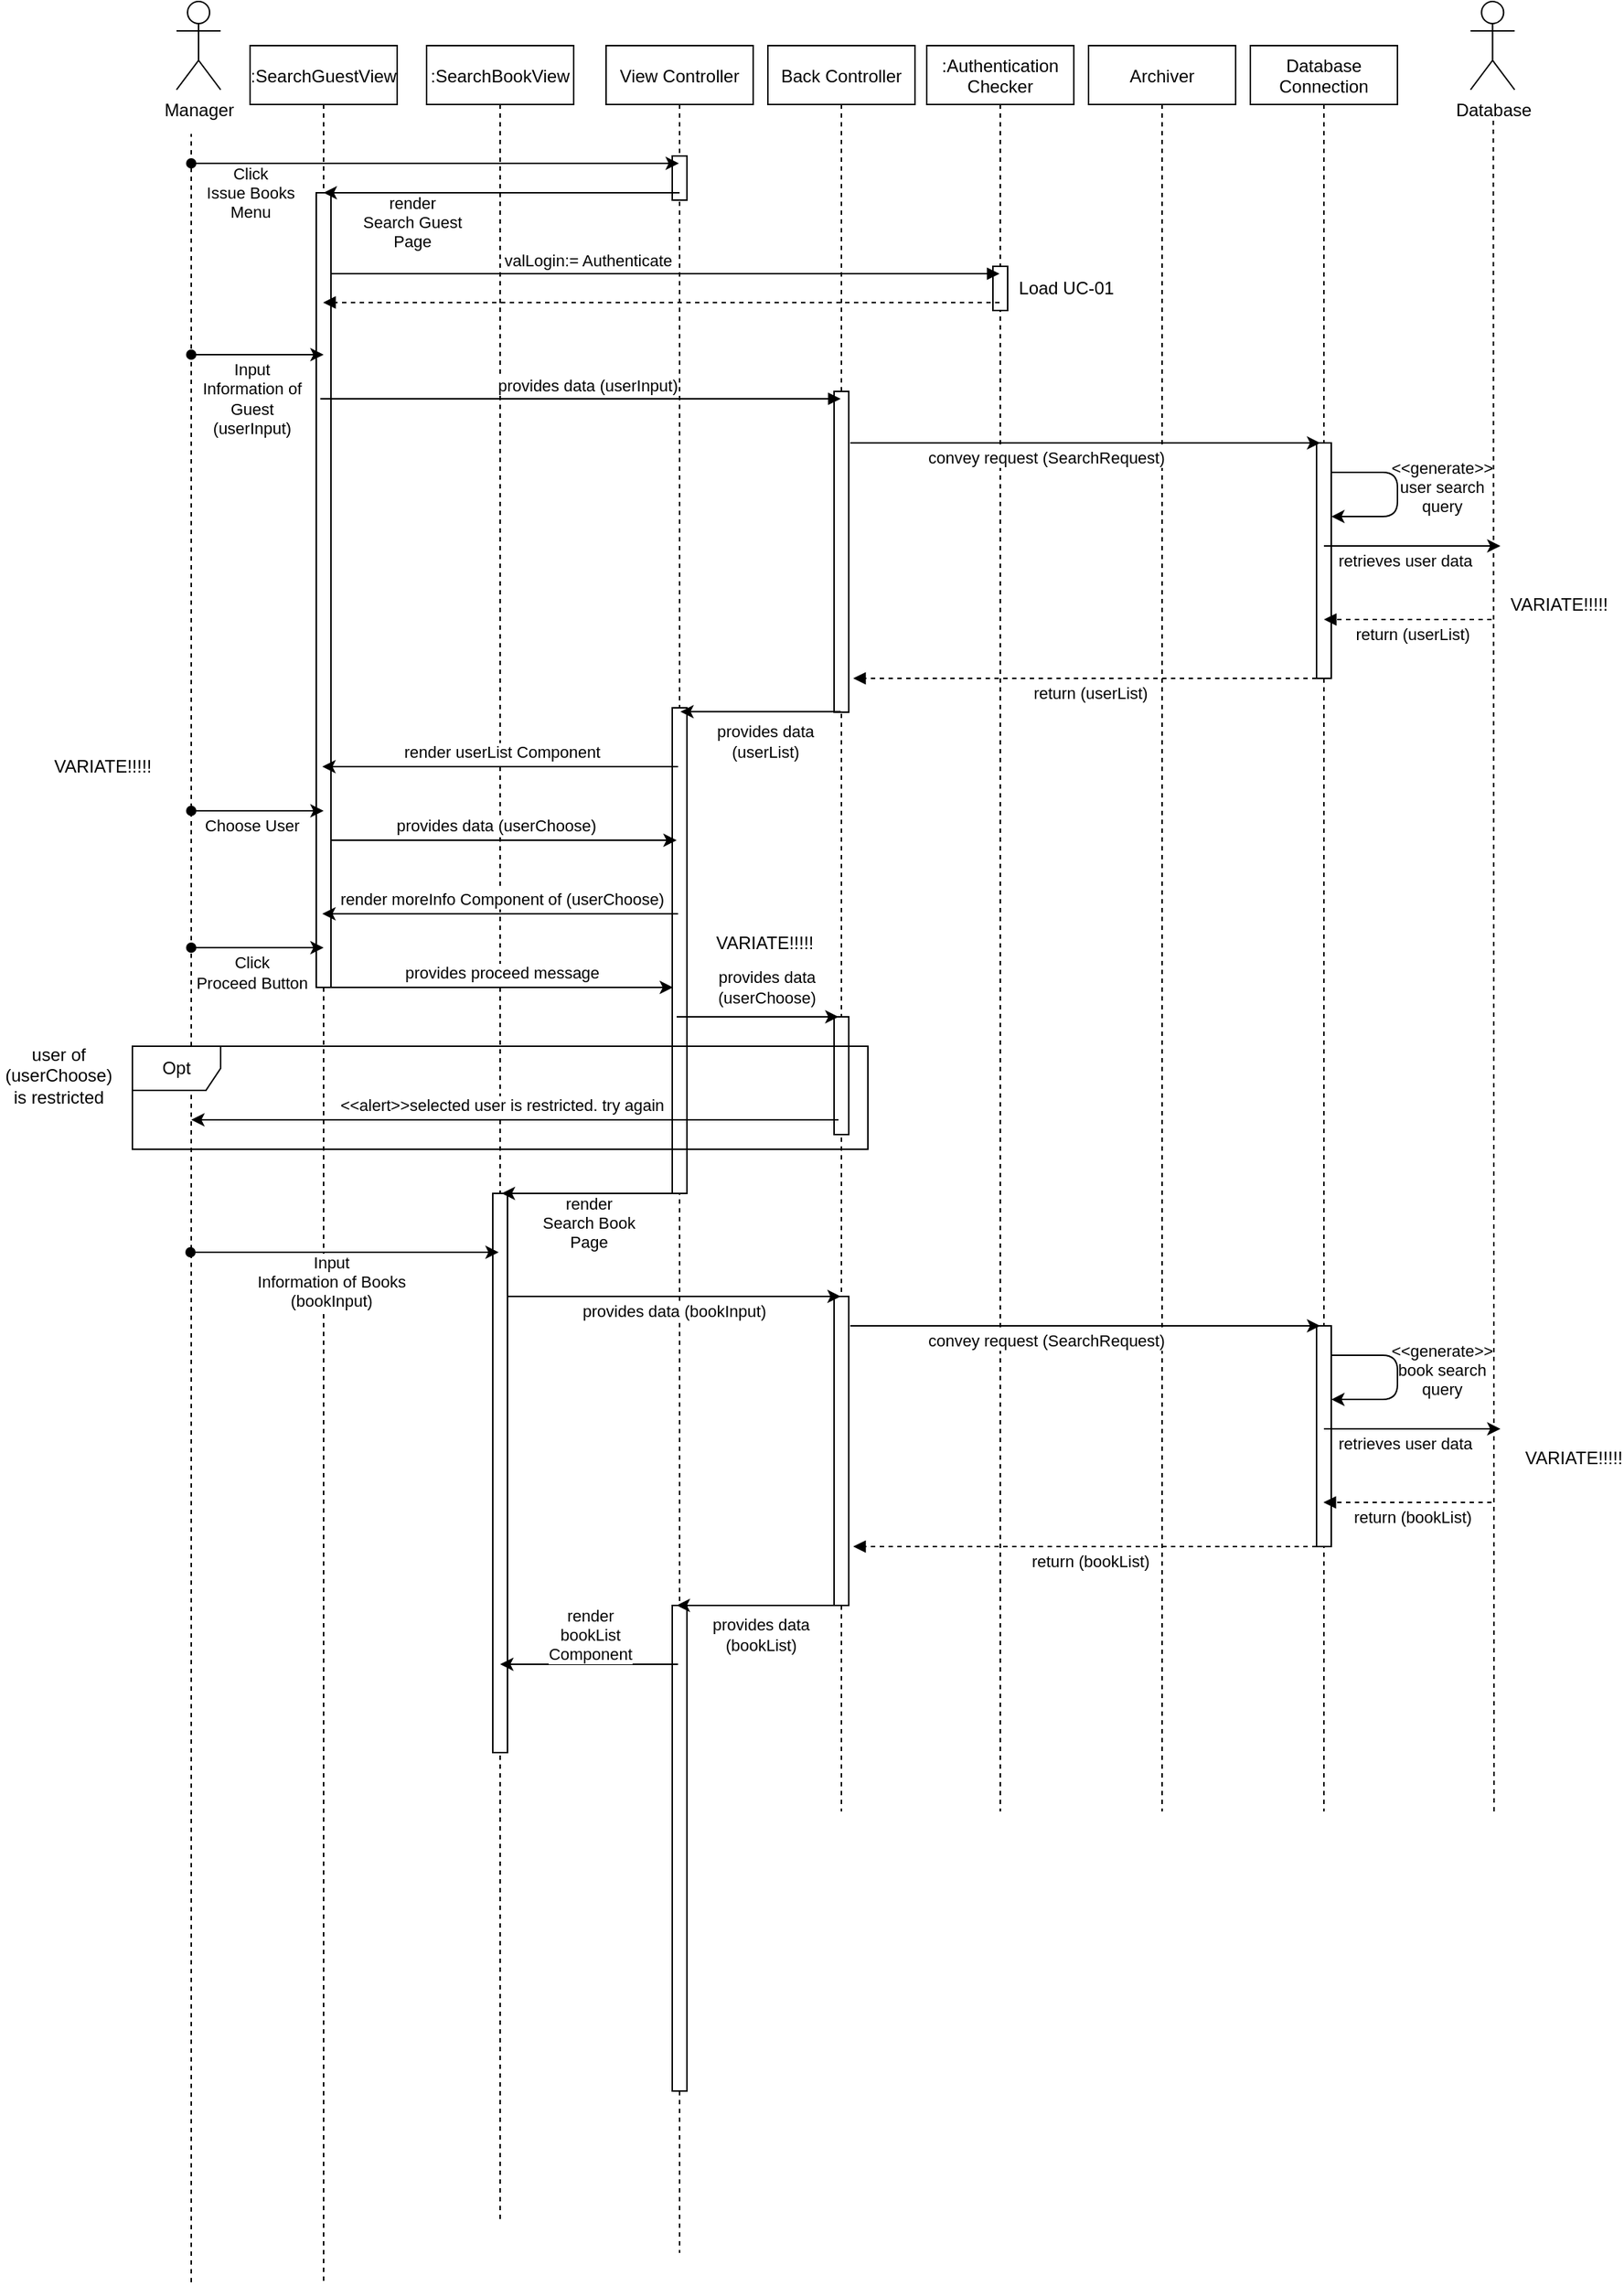 <mxfile version="14.6.11" type="github">
  <diagram id="kgpKYQtTHZ0yAKxKKP6v" name="Page-1">
    <mxGraphModel dx="1185" dy="588" grid="1" gridSize="10" guides="1" tooltips="1" connect="1" arrows="1" fold="1" page="1" pageScale="1" pageWidth="1400" pageHeight="2000" math="0" shadow="0">
      <root>
        <mxCell id="0" />
        <mxCell id="1" parent="0" />
        <mxCell id="IShbP4hHe31vie19D_xC-3" value=":Authentication&#xa;Checker" style="shape=umlLifeline;perimeter=lifelinePerimeter;container=1;collapsible=0;recursiveResize=0;rounded=0;shadow=0;strokeWidth=1;" vertex="1" parent="1">
          <mxGeometry x="750" y="160" width="100" height="1200" as="geometry" />
        </mxCell>
        <mxCell id="IShbP4hHe31vie19D_xC-4" value="" style="points=[];perimeter=orthogonalPerimeter;rounded=0;shadow=0;strokeWidth=1;" vertex="1" parent="IShbP4hHe31vie19D_xC-3">
          <mxGeometry x="45" y="150" width="10" height="30" as="geometry" />
        </mxCell>
        <mxCell id="IShbP4hHe31vie19D_xC-5" value=":SearchGuestView" style="shape=umlLifeline;perimeter=lifelinePerimeter;container=1;collapsible=0;recursiveResize=0;rounded=0;shadow=0;strokeWidth=1;" vertex="1" parent="1">
          <mxGeometry x="290" y="160" width="100" height="1520" as="geometry" />
        </mxCell>
        <mxCell id="IShbP4hHe31vie19D_xC-6" value="" style="points=[];perimeter=orthogonalPerimeter;rounded=0;shadow=0;strokeWidth=1;" vertex="1" parent="IShbP4hHe31vie19D_xC-5">
          <mxGeometry x="45" y="100" width="10" height="540" as="geometry" />
        </mxCell>
        <mxCell id="IShbP4hHe31vie19D_xC-7" value="View Controller" style="shape=umlLifeline;perimeter=lifelinePerimeter;container=1;collapsible=0;recursiveResize=0;rounded=0;shadow=0;strokeWidth=1;" vertex="1" parent="1">
          <mxGeometry x="532" y="160" width="100" height="1500" as="geometry" />
        </mxCell>
        <mxCell id="IShbP4hHe31vie19D_xC-8" value="" style="points=[];perimeter=orthogonalPerimeter;rounded=0;shadow=0;strokeWidth=1;" vertex="1" parent="IShbP4hHe31vie19D_xC-7">
          <mxGeometry x="45" y="75" width="10" height="30" as="geometry" />
        </mxCell>
        <mxCell id="IShbP4hHe31vie19D_xC-98" value="" style="points=[];perimeter=orthogonalPerimeter;rounded=0;shadow=0;strokeWidth=1;" vertex="1" parent="IShbP4hHe31vie19D_xC-7">
          <mxGeometry x="45" y="450" width="10" height="330" as="geometry" />
        </mxCell>
        <mxCell id="IShbP4hHe31vie19D_xC-158" value="" style="points=[];perimeter=orthogonalPerimeter;rounded=0;shadow=0;strokeWidth=1;" vertex="1" parent="IShbP4hHe31vie19D_xC-7">
          <mxGeometry x="45" y="1060" width="10" height="330" as="geometry" />
        </mxCell>
        <mxCell id="IShbP4hHe31vie19D_xC-9" value="valLogin:= Authenticate" style="verticalAlign=bottom;endArrow=block;shadow=0;strokeWidth=1;" edge="1" parent="1">
          <mxGeometry x="-0.23" relative="1" as="geometry">
            <mxPoint x="345" y="315" as="sourcePoint" />
            <mxPoint x="799.5" y="315" as="targetPoint" />
            <Array as="points">
              <mxPoint x="430" y="315" />
              <mxPoint x="730" y="315" />
            </Array>
            <mxPoint as="offset" />
          </mxGeometry>
        </mxCell>
        <mxCell id="IShbP4hHe31vie19D_xC-10" value="Manager" style="shape=umlActor;verticalLabelPosition=bottom;verticalAlign=top;html=1;outlineConnect=0;" vertex="1" parent="1">
          <mxGeometry x="240" y="130" width="30" height="60" as="geometry" />
        </mxCell>
        <mxCell id="IShbP4hHe31vie19D_xC-11" value="Back Controller" style="shape=umlLifeline;perimeter=lifelinePerimeter;container=1;collapsible=0;recursiveResize=0;rounded=0;shadow=0;strokeWidth=1;" vertex="1" parent="1">
          <mxGeometry x="642" y="160" width="100" height="1200" as="geometry" />
        </mxCell>
        <mxCell id="IShbP4hHe31vie19D_xC-12" value="" style="points=[];perimeter=orthogonalPerimeter;rounded=0;shadow=0;strokeWidth=1;" vertex="1" parent="IShbP4hHe31vie19D_xC-11">
          <mxGeometry x="45" y="235" width="10" height="218" as="geometry" />
        </mxCell>
        <mxCell id="IShbP4hHe31vie19D_xC-124" value="" style="points=[];perimeter=orthogonalPerimeter;rounded=0;shadow=0;strokeWidth=1;" vertex="1" parent="IShbP4hHe31vie19D_xC-11">
          <mxGeometry x="45" y="660" width="10" height="80" as="geometry" />
        </mxCell>
        <mxCell id="IShbP4hHe31vie19D_xC-136" value="" style="points=[];perimeter=orthogonalPerimeter;rounded=0;shadow=0;strokeWidth=1;" vertex="1" parent="IShbP4hHe31vie19D_xC-11">
          <mxGeometry x="45" y="850" width="10" height="210" as="geometry" />
        </mxCell>
        <mxCell id="IShbP4hHe31vie19D_xC-13" value=":SearchBookView" style="shape=umlLifeline;perimeter=lifelinePerimeter;container=1;collapsible=0;recursiveResize=0;rounded=0;shadow=0;strokeWidth=1;" vertex="1" parent="1">
          <mxGeometry x="410" y="160" width="100" height="1480" as="geometry" />
        </mxCell>
        <mxCell id="IShbP4hHe31vie19D_xC-111" value="" style="endArrow=classic;html=1;startArrow=none;startFill=0;" edge="1" parent="IShbP4hHe31vie19D_xC-13">
          <mxGeometry width="50" height="50" relative="1" as="geometry">
            <mxPoint x="-65" y="540" as="sourcePoint" />
            <mxPoint x="170" y="540" as="targetPoint" />
            <Array as="points">
              <mxPoint x="-35" y="540" />
              <mxPoint x="-15" y="540" />
            </Array>
          </mxGeometry>
        </mxCell>
        <mxCell id="IShbP4hHe31vie19D_xC-112" value="provides data (userChoose)" style="edgeLabel;html=1;align=center;verticalAlign=middle;resizable=0;points=[];" vertex="1" connectable="0" parent="IShbP4hHe31vie19D_xC-111">
          <mxGeometry x="-0.167" y="-1" relative="1" as="geometry">
            <mxPoint x="14" y="-11" as="offset" />
          </mxGeometry>
        </mxCell>
        <mxCell id="IShbP4hHe31vie19D_xC-121" value="" style="points=[];perimeter=orthogonalPerimeter;rounded=0;shadow=0;strokeWidth=1;" vertex="1" parent="IShbP4hHe31vie19D_xC-13">
          <mxGeometry x="45" y="780" width="10" height="380" as="geometry" />
        </mxCell>
        <mxCell id="IShbP4hHe31vie19D_xC-15" value="Archiver" style="shape=umlLifeline;perimeter=lifelinePerimeter;container=1;collapsible=0;recursiveResize=0;rounded=0;shadow=0;strokeWidth=1;" vertex="1" parent="1">
          <mxGeometry x="860" y="160" width="100" height="1200" as="geometry" />
        </mxCell>
        <mxCell id="IShbP4hHe31vie19D_xC-17" value="Database&#xa;Connection" style="shape=umlLifeline;perimeter=lifelinePerimeter;container=1;collapsible=0;recursiveResize=0;rounded=0;shadow=0;strokeWidth=1;" vertex="1" parent="1">
          <mxGeometry x="970.0" y="160" width="100" height="1200" as="geometry" />
        </mxCell>
        <mxCell id="IShbP4hHe31vie19D_xC-75" value="" style="points=[];perimeter=orthogonalPerimeter;rounded=0;shadow=0;strokeWidth=1;" vertex="1" parent="IShbP4hHe31vie19D_xC-17">
          <mxGeometry x="45" y="270" width="10" height="160" as="geometry" />
        </mxCell>
        <mxCell id="IShbP4hHe31vie19D_xC-19" value="Load UC-01" style="text;html=1;strokeColor=none;fillColor=none;align=center;verticalAlign=middle;whiteSpace=wrap;rounded=0;" vertex="1" parent="1">
          <mxGeometry x="810" y="315" width="70.33" height="20" as="geometry" />
        </mxCell>
        <mxCell id="IShbP4hHe31vie19D_xC-20" value="" style="endArrow=classic;html=1;startArrow=oval;startFill=1;" edge="1" parent="1" target="IShbP4hHe31vie19D_xC-7">
          <mxGeometry width="50" height="50" relative="1" as="geometry">
            <mxPoint x="250" y="240" as="sourcePoint" />
            <mxPoint x="339.5" y="240" as="targetPoint" />
            <Array as="points">
              <mxPoint x="300" y="240" />
              <mxPoint x="320" y="240" />
            </Array>
          </mxGeometry>
        </mxCell>
        <mxCell id="IShbP4hHe31vie19D_xC-21" value="Click&lt;br&gt;Issue Books&lt;br&gt;Menu" style="edgeLabel;html=1;align=center;verticalAlign=middle;resizable=0;points=[];" vertex="1" connectable="0" parent="IShbP4hHe31vie19D_xC-20">
          <mxGeometry x="-0.167" y="-1" relative="1" as="geometry">
            <mxPoint x="-98" y="19" as="offset" />
          </mxGeometry>
        </mxCell>
        <mxCell id="IShbP4hHe31vie19D_xC-22" value="" style="endArrow=classic;html=1;startArrow=oval;startFill=1;" edge="1" parent="1">
          <mxGeometry width="50" height="50" relative="1" as="geometry">
            <mxPoint x="250" y="370" as="sourcePoint" />
            <mxPoint x="340" y="370" as="targetPoint" />
            <Array as="points">
              <mxPoint x="280" y="370" />
              <mxPoint x="300" y="370" />
            </Array>
          </mxGeometry>
        </mxCell>
        <mxCell id="IShbP4hHe31vie19D_xC-23" value="Input&lt;br&gt;Information of&lt;br&gt;Guest&lt;br&gt;(userInput)" style="edgeLabel;html=1;align=center;verticalAlign=middle;resizable=0;points=[];" vertex="1" connectable="0" parent="IShbP4hHe31vie19D_xC-22">
          <mxGeometry x="-0.167" y="-1" relative="1" as="geometry">
            <mxPoint x="3" y="29" as="offset" />
          </mxGeometry>
        </mxCell>
        <mxCell id="IShbP4hHe31vie19D_xC-24" value="" style="endArrow=none;dashed=1;html=1;" edge="1" parent="1">
          <mxGeometry width="50" height="50" relative="1" as="geometry">
            <mxPoint x="250" y="1680" as="sourcePoint" />
            <mxPoint x="250" y="220" as="targetPoint" />
          </mxGeometry>
        </mxCell>
        <mxCell id="IShbP4hHe31vie19D_xC-31" value="Database" style="shape=umlActor;verticalLabelPosition=bottom;verticalAlign=top;html=1;outlineConnect=0;" vertex="1" parent="1">
          <mxGeometry x="1119.67" y="130" width="30" height="60" as="geometry" />
        </mxCell>
        <mxCell id="IShbP4hHe31vie19D_xC-34" value="" style="endArrow=none;dashed=1;html=1;" edge="1" parent="1">
          <mxGeometry width="50" height="50" relative="1" as="geometry">
            <mxPoint x="1135.67" y="1360" as="sourcePoint" />
            <mxPoint x="1135.17" y="210" as="targetPoint" />
          </mxGeometry>
        </mxCell>
        <mxCell id="IShbP4hHe31vie19D_xC-37" value="" style="verticalAlign=bottom;endArrow=block;shadow=0;strokeWidth=1;dashed=1;" edge="1" parent="1" target="IShbP4hHe31vie19D_xC-17">
          <mxGeometry x="0.266" relative="1" as="geometry">
            <mxPoint x="1134" y="550" as="sourcePoint" />
            <mxPoint x="1023.667" y="550" as="targetPoint" />
            <Array as="points">
              <mxPoint x="1084" y="550" />
            </Array>
            <mxPoint as="offset" />
          </mxGeometry>
        </mxCell>
        <mxCell id="IShbP4hHe31vie19D_xC-85" value="return (userList)" style="edgeLabel;html=1;align=center;verticalAlign=middle;resizable=0;points=[];" vertex="1" connectable="0" parent="IShbP4hHe31vie19D_xC-37">
          <mxGeometry x="0.207" y="4" relative="1" as="geometry">
            <mxPoint x="15" y="6" as="offset" />
          </mxGeometry>
        </mxCell>
        <mxCell id="IShbP4hHe31vie19D_xC-38" value="" style="verticalAlign=bottom;endArrow=block;shadow=0;strokeWidth=1;dashed=1;" edge="1" parent="1">
          <mxGeometry x="0.266" relative="1" as="geometry">
            <mxPoint x="799.5" y="334.57" as="sourcePoint" />
            <mxPoint x="339.667" y="334.57" as="targetPoint" />
            <Array as="points">
              <mxPoint x="741.02" y="334.57" />
              <mxPoint x="621.02" y="334.57" />
            </Array>
            <mxPoint as="offset" />
          </mxGeometry>
        </mxCell>
        <mxCell id="IShbP4hHe31vie19D_xC-67" value="" style="endArrow=classic;html=1;strokeWidth=1;" edge="1" parent="1" target="IShbP4hHe31vie19D_xC-5">
          <mxGeometry width="50" height="50" relative="1" as="geometry">
            <mxPoint x="582" y="260" as="sourcePoint" />
            <mxPoint x="632" y="210" as="targetPoint" />
          </mxGeometry>
        </mxCell>
        <mxCell id="IShbP4hHe31vie19D_xC-68" value="render&lt;br&gt;Search Guest&lt;br&gt;Page" style="edgeLabel;html=1;align=center;verticalAlign=middle;resizable=0;points=[];" vertex="1" connectable="0" parent="IShbP4hHe31vie19D_xC-67">
          <mxGeometry x="-0.324" y="-3" relative="1" as="geometry">
            <mxPoint x="-100" y="23" as="offset" />
          </mxGeometry>
        </mxCell>
        <mxCell id="IShbP4hHe31vie19D_xC-72" value="provides data (userInput)" style="verticalAlign=bottom;endArrow=block;shadow=0;strokeWidth=1;" edge="1" parent="1" target="IShbP4hHe31vie19D_xC-11">
          <mxGeometry x="0.03" relative="1" as="geometry">
            <mxPoint x="337.75" y="400" as="sourcePoint" />
            <mxPoint x="760" y="400" as="targetPoint" />
            <Array as="points">
              <mxPoint x="422.75" y="400" />
              <mxPoint x="640" y="400" />
            </Array>
            <mxPoint as="offset" />
          </mxGeometry>
        </mxCell>
        <mxCell id="IShbP4hHe31vie19D_xC-73" value="" style="endArrow=classic;html=1;" edge="1" parent="1">
          <mxGeometry width="50" height="50" relative="1" as="geometry">
            <mxPoint x="698" y="430" as="sourcePoint" />
            <mxPoint x="1017.5" y="430" as="targetPoint" />
          </mxGeometry>
        </mxCell>
        <mxCell id="IShbP4hHe31vie19D_xC-74" value="convey request (SearchRequest)" style="edgeLabel;html=1;align=center;verticalAlign=middle;resizable=0;points=[];" vertex="1" connectable="0" parent="IShbP4hHe31vie19D_xC-73">
          <mxGeometry x="0.082" y="1" relative="1" as="geometry">
            <mxPoint x="-40" y="11" as="offset" />
          </mxGeometry>
        </mxCell>
        <mxCell id="IShbP4hHe31vie19D_xC-76" value="" style="endArrow=classic;html=1;" edge="1" parent="1">
          <mxGeometry width="50" height="50" relative="1" as="geometry">
            <mxPoint x="1020" y="500" as="sourcePoint" />
            <mxPoint x="1140" y="500" as="targetPoint" />
          </mxGeometry>
        </mxCell>
        <mxCell id="IShbP4hHe31vie19D_xC-81" value="retrieves user data" style="edgeLabel;html=1;align=center;verticalAlign=middle;resizable=0;points=[];" vertex="1" connectable="0" parent="IShbP4hHe31vie19D_xC-76">
          <mxGeometry x="-0.458" y="-2" relative="1" as="geometry">
            <mxPoint x="22" y="8" as="offset" />
          </mxGeometry>
        </mxCell>
        <mxCell id="IShbP4hHe31vie19D_xC-78" value="" style="endArrow=classic;html=1;edgeStyle=orthogonalEdgeStyle;" edge="1" parent="1">
          <mxGeometry width="50" height="50" relative="1" as="geometry">
            <mxPoint x="1025.0" y="450" as="sourcePoint" />
            <mxPoint x="1025.0" y="480.029" as="targetPoint" />
            <Array as="points">
              <mxPoint x="1070" y="450" />
              <mxPoint x="1070" y="480" />
            </Array>
          </mxGeometry>
        </mxCell>
        <mxCell id="IShbP4hHe31vie19D_xC-79" value="&amp;lt;&amp;lt;generate&amp;gt;&amp;gt;&lt;br&gt;user search&lt;br&gt;query" style="edgeLabel;html=1;align=center;verticalAlign=middle;resizable=0;points=[];labelBackgroundColor=none;" vertex="1" connectable="0" parent="IShbP4hHe31vie19D_xC-78">
          <mxGeometry x="0.886" y="-1" relative="1" as="geometry">
            <mxPoint x="68" y="-19" as="offset" />
          </mxGeometry>
        </mxCell>
        <mxCell id="IShbP4hHe31vie19D_xC-90" value="" style="verticalAlign=bottom;endArrow=block;shadow=0;strokeWidth=1;dashed=1;" edge="1" parent="1">
          <mxGeometry x="0.266" relative="1" as="geometry">
            <mxPoint x="1015.0" y="590" as="sourcePoint" />
            <mxPoint x="700" y="590" as="targetPoint" />
            <Array as="points">
              <mxPoint x="956.52" y="590" />
              <mxPoint x="865.17" y="590" />
              <mxPoint x="836.52" y="590" />
            </Array>
            <mxPoint as="offset" />
          </mxGeometry>
        </mxCell>
        <mxCell id="IShbP4hHe31vie19D_xC-91" value="return (userList)" style="edgeLabel;html=1;align=center;verticalAlign=middle;resizable=0;points=[];" vertex="1" connectable="0" parent="IShbP4hHe31vie19D_xC-90">
          <mxGeometry x="0.883" y="-1" relative="1" as="geometry">
            <mxPoint x="142" y="11" as="offset" />
          </mxGeometry>
        </mxCell>
        <mxCell id="IShbP4hHe31vie19D_xC-92" value="VARIATE!!!!!" style="text;html=1;strokeColor=none;fillColor=none;align=center;verticalAlign=middle;whiteSpace=wrap;rounded=0;" vertex="1" parent="1">
          <mxGeometry x="1160" y="530" width="40" height="20" as="geometry" />
        </mxCell>
        <mxCell id="IShbP4hHe31vie19D_xC-101" value="" style="endArrow=classic;html=1;entryX=0.55;entryY=0.008;entryDx=0;entryDy=0;entryPerimeter=0;" edge="1" parent="1" source="IShbP4hHe31vie19D_xC-11" target="IShbP4hHe31vie19D_xC-98">
          <mxGeometry width="50" height="50" relative="1" as="geometry">
            <mxPoint x="686.83" y="610" as="sourcePoint" />
            <mxPoint x="590" y="610" as="targetPoint" />
            <Array as="points" />
          </mxGeometry>
        </mxCell>
        <mxCell id="IShbP4hHe31vie19D_xC-102" value="provides data&lt;br&gt;(userList)" style="edgeLabel;html=1;align=center;verticalAlign=middle;resizable=0;points=[];" vertex="1" connectable="0" parent="IShbP4hHe31vie19D_xC-101">
          <mxGeometry x="-0.153" y="2" relative="1" as="geometry">
            <mxPoint x="-6" y="18" as="offset" />
          </mxGeometry>
        </mxCell>
        <mxCell id="IShbP4hHe31vie19D_xC-103" value="" style="endArrow=classic;html=1;" edge="1" parent="1">
          <mxGeometry width="50" height="50" relative="1" as="geometry">
            <mxPoint x="580.92" y="650" as="sourcePoint" />
            <mxPoint x="339.087" y="650" as="targetPoint" />
            <Array as="points" />
          </mxGeometry>
        </mxCell>
        <mxCell id="IShbP4hHe31vie19D_xC-104" value="render userList Component" style="edgeLabel;html=1;align=center;verticalAlign=middle;resizable=0;points=[];" vertex="1" connectable="0" parent="IShbP4hHe31vie19D_xC-103">
          <mxGeometry x="-0.153" y="2" relative="1" as="geometry">
            <mxPoint x="-18" y="-12" as="offset" />
          </mxGeometry>
        </mxCell>
        <mxCell id="IShbP4hHe31vie19D_xC-106" value="" style="endArrow=classic;html=1;startArrow=oval;startFill=1;" edge="1" parent="1">
          <mxGeometry width="50" height="50" relative="1" as="geometry">
            <mxPoint x="250" y="680" as="sourcePoint" />
            <mxPoint x="340" y="680" as="targetPoint" />
            <Array as="points">
              <mxPoint x="280" y="680" />
              <mxPoint x="300" y="680" />
            </Array>
          </mxGeometry>
        </mxCell>
        <mxCell id="IShbP4hHe31vie19D_xC-107" value="Choose User" style="edgeLabel;html=1;align=center;verticalAlign=middle;resizable=0;points=[];" vertex="1" connectable="0" parent="IShbP4hHe31vie19D_xC-106">
          <mxGeometry x="-0.167" y="-1" relative="1" as="geometry">
            <mxPoint x="3" y="9" as="offset" />
          </mxGeometry>
        </mxCell>
        <mxCell id="IShbP4hHe31vie19D_xC-110" value="VARIATE!!!!!" style="text;html=1;strokeColor=none;fillColor=none;align=center;verticalAlign=middle;whiteSpace=wrap;rounded=0;" vertex="1" parent="1">
          <mxGeometry x="170" y="640" width="40" height="20" as="geometry" />
        </mxCell>
        <mxCell id="IShbP4hHe31vie19D_xC-113" value="" style="endArrow=classic;html=1;" edge="1" parent="1">
          <mxGeometry width="50" height="50" relative="1" as="geometry">
            <mxPoint x="580.92" y="750" as="sourcePoint" />
            <mxPoint x="339.087" y="750" as="targetPoint" />
            <Array as="points" />
          </mxGeometry>
        </mxCell>
        <mxCell id="IShbP4hHe31vie19D_xC-114" value="render moreInfo Component of (userChoose)" style="edgeLabel;html=1;align=center;verticalAlign=middle;resizable=0;points=[];" vertex="1" connectable="0" parent="IShbP4hHe31vie19D_xC-113">
          <mxGeometry x="-0.153" y="2" relative="1" as="geometry">
            <mxPoint x="-18" y="-12" as="offset" />
          </mxGeometry>
        </mxCell>
        <mxCell id="IShbP4hHe31vie19D_xC-117" value="" style="endArrow=classic;html=1;startArrow=oval;startFill=1;" edge="1" parent="1">
          <mxGeometry width="50" height="50" relative="1" as="geometry">
            <mxPoint x="250" y="773" as="sourcePoint" />
            <mxPoint x="340" y="773" as="targetPoint" />
            <Array as="points">
              <mxPoint x="280" y="773" />
              <mxPoint x="300" y="773" />
            </Array>
          </mxGeometry>
        </mxCell>
        <mxCell id="IShbP4hHe31vie19D_xC-118" value="Click&lt;br&gt;Proceed Button" style="edgeLabel;html=1;align=center;verticalAlign=middle;resizable=0;points=[];" vertex="1" connectable="0" parent="IShbP4hHe31vie19D_xC-117">
          <mxGeometry x="-0.167" y="-1" relative="1" as="geometry">
            <mxPoint x="3" y="16" as="offset" />
          </mxGeometry>
        </mxCell>
        <mxCell id="IShbP4hHe31vie19D_xC-119" value="" style="endArrow=classic;html=1;startArrow=none;startFill=0;" edge="1" parent="1">
          <mxGeometry width="50" height="50" relative="1" as="geometry">
            <mxPoint x="342.5" y="800" as="sourcePoint" />
            <mxPoint x="577.5" y="800" as="targetPoint" />
            <Array as="points">
              <mxPoint x="372.5" y="800" />
              <mxPoint x="392.5" y="800" />
            </Array>
          </mxGeometry>
        </mxCell>
        <mxCell id="IShbP4hHe31vie19D_xC-120" value="provides proceed message" style="edgeLabel;html=1;align=center;verticalAlign=middle;resizable=0;points=[];" vertex="1" connectable="0" parent="IShbP4hHe31vie19D_xC-119">
          <mxGeometry x="-0.167" y="-1" relative="1" as="geometry">
            <mxPoint x="20" y="-11" as="offset" />
          </mxGeometry>
        </mxCell>
        <mxCell id="IShbP4hHe31vie19D_xC-122" value="" style="endArrow=classic;html=1;" edge="1" parent="1">
          <mxGeometry width="50" height="50" relative="1" as="geometry">
            <mxPoint x="580" y="940" as="sourcePoint" />
            <mxPoint x="461.087" y="940" as="targetPoint" />
            <Array as="points" />
          </mxGeometry>
        </mxCell>
        <mxCell id="IShbP4hHe31vie19D_xC-123" value="render&lt;br&gt;Search Book&lt;br&gt;Page" style="edgeLabel;html=1;align=center;verticalAlign=middle;resizable=0;points=[];" vertex="1" connectable="0" parent="IShbP4hHe31vie19D_xC-122">
          <mxGeometry x="-0.153" y="2" relative="1" as="geometry">
            <mxPoint x="-10" y="18" as="offset" />
          </mxGeometry>
        </mxCell>
        <mxCell id="IShbP4hHe31vie19D_xC-125" value="" style="endArrow=classic;html=1;startArrow=none;startFill=0;" edge="1" parent="1">
          <mxGeometry width="50" height="50" relative="1" as="geometry">
            <mxPoint x="580" y="820" as="sourcePoint" />
            <mxPoint x="690" y="820" as="targetPoint" />
            <Array as="points">
              <mxPoint x="610" y="820" />
              <mxPoint x="630" y="820" />
            </Array>
          </mxGeometry>
        </mxCell>
        <mxCell id="IShbP4hHe31vie19D_xC-126" value="provides data&lt;br&gt;(userChoose)" style="edgeLabel;html=1;align=center;verticalAlign=middle;resizable=0;points=[];" vertex="1" connectable="0" parent="IShbP4hHe31vie19D_xC-125">
          <mxGeometry x="-0.167" y="-1" relative="1" as="geometry">
            <mxPoint x="15" y="-21" as="offset" />
          </mxGeometry>
        </mxCell>
        <mxCell id="IShbP4hHe31vie19D_xC-129" value="" style="endArrow=classic;html=1;" edge="1" parent="1">
          <mxGeometry width="50" height="50" relative="1" as="geometry">
            <mxPoint x="690" y="890" as="sourcePoint" />
            <mxPoint x="250" y="890" as="targetPoint" />
            <Array as="points" />
          </mxGeometry>
        </mxCell>
        <mxCell id="IShbP4hHe31vie19D_xC-130" value="&amp;lt;&amp;lt;alert&amp;gt;&amp;gt;selected user is restricted. try again" style="edgeLabel;html=1;align=center;verticalAlign=middle;resizable=0;points=[];" vertex="1" connectable="0" parent="IShbP4hHe31vie19D_xC-129">
          <mxGeometry x="-0.153" y="2" relative="1" as="geometry">
            <mxPoint x="-43" y="-12" as="offset" />
          </mxGeometry>
        </mxCell>
        <mxCell id="IShbP4hHe31vie19D_xC-133" value="Opt" style="shape=umlFrame;whiteSpace=wrap;html=1;" vertex="1" parent="1">
          <mxGeometry x="210" y="840" width="500" height="70" as="geometry" />
        </mxCell>
        <mxCell id="IShbP4hHe31vie19D_xC-134" value="user of (userChoose)&lt;br&gt;is restricted" style="text;html=1;strokeColor=none;fillColor=none;align=center;verticalAlign=middle;whiteSpace=wrap;rounded=0;" vertex="1" parent="1">
          <mxGeometry x="120" y="840" width="80" height="40" as="geometry" />
        </mxCell>
        <mxCell id="IShbP4hHe31vie19D_xC-135" value="VARIATE!!!!!" style="text;html=1;strokeColor=none;fillColor=none;align=center;verticalAlign=middle;whiteSpace=wrap;rounded=0;" vertex="1" parent="1">
          <mxGeometry x="620" y="760" width="40" height="20" as="geometry" />
        </mxCell>
        <mxCell id="IShbP4hHe31vie19D_xC-137" value="" style="points=[];perimeter=orthogonalPerimeter;rounded=0;shadow=0;strokeWidth=1;" vertex="1" parent="1">
          <mxGeometry x="1015" y="1030" width="10" height="150" as="geometry" />
        </mxCell>
        <mxCell id="IShbP4hHe31vie19D_xC-138" value="" style="endArrow=classic;html=1;startArrow=oval;startFill=1;" edge="1" parent="1">
          <mxGeometry width="50" height="50" relative="1" as="geometry">
            <mxPoint x="249.5" y="980" as="sourcePoint" />
            <mxPoint x="459.0" y="980" as="targetPoint" />
            <Array as="points">
              <mxPoint x="279.5" y="980" />
              <mxPoint x="299.5" y="980" />
              <mxPoint x="369.5" y="980" />
            </Array>
          </mxGeometry>
        </mxCell>
        <mxCell id="IShbP4hHe31vie19D_xC-139" value="Input&lt;br&gt;Information of Books&lt;br&gt;(bookInput)" style="edgeLabel;html=1;align=center;verticalAlign=middle;resizable=0;points=[];" vertex="1" connectable="0" parent="IShbP4hHe31vie19D_xC-138">
          <mxGeometry x="-0.167" y="-1" relative="1" as="geometry">
            <mxPoint x="8" y="19" as="offset" />
          </mxGeometry>
        </mxCell>
        <mxCell id="IShbP4hHe31vie19D_xC-140" value="" style="verticalAlign=bottom;endArrow=block;shadow=0;strokeWidth=1;dashed=1;" edge="1" parent="1">
          <mxGeometry x="0.266" relative="1" as="geometry">
            <mxPoint x="1134" y="1150" as="sourcePoint" />
            <mxPoint x="1019.667" y="1150" as="targetPoint" />
            <Array as="points">
              <mxPoint x="1084" y="1150" />
            </Array>
            <mxPoint as="offset" />
          </mxGeometry>
        </mxCell>
        <mxCell id="IShbP4hHe31vie19D_xC-141" value="return (bookList)" style="edgeLabel;html=1;align=center;verticalAlign=middle;resizable=0;points=[];" vertex="1" connectable="0" parent="IShbP4hHe31vie19D_xC-140">
          <mxGeometry x="0.207" y="4" relative="1" as="geometry">
            <mxPoint x="15" y="6" as="offset" />
          </mxGeometry>
        </mxCell>
        <mxCell id="IShbP4hHe31vie19D_xC-143" value="" style="endArrow=classic;html=1;" edge="1" parent="1">
          <mxGeometry width="50" height="50" relative="1" as="geometry">
            <mxPoint x="698" y="1030" as="sourcePoint" />
            <mxPoint x="1017.5" y="1030" as="targetPoint" />
          </mxGeometry>
        </mxCell>
        <mxCell id="IShbP4hHe31vie19D_xC-144" value="convey request (SearchRequest)" style="edgeLabel;html=1;align=center;verticalAlign=middle;resizable=0;points=[];" vertex="1" connectable="0" parent="IShbP4hHe31vie19D_xC-143">
          <mxGeometry x="0.082" y="1" relative="1" as="geometry">
            <mxPoint x="-40" y="11" as="offset" />
          </mxGeometry>
        </mxCell>
        <mxCell id="IShbP4hHe31vie19D_xC-145" value="" style="endArrow=classic;html=1;" edge="1" parent="1">
          <mxGeometry width="50" height="50" relative="1" as="geometry">
            <mxPoint x="1020" y="1100" as="sourcePoint" />
            <mxPoint x="1140" y="1100" as="targetPoint" />
          </mxGeometry>
        </mxCell>
        <mxCell id="IShbP4hHe31vie19D_xC-146" value="retrieves user data" style="edgeLabel;html=1;align=center;verticalAlign=middle;resizable=0;points=[];" vertex="1" connectable="0" parent="IShbP4hHe31vie19D_xC-145">
          <mxGeometry x="-0.458" y="-2" relative="1" as="geometry">
            <mxPoint x="22" y="8" as="offset" />
          </mxGeometry>
        </mxCell>
        <mxCell id="IShbP4hHe31vie19D_xC-147" value="" style="endArrow=classic;html=1;edgeStyle=orthogonalEdgeStyle;" edge="1" parent="1">
          <mxGeometry width="50" height="50" relative="1" as="geometry">
            <mxPoint x="1025" y="1050" as="sourcePoint" />
            <mxPoint x="1025" y="1080.029" as="targetPoint" />
            <Array as="points">
              <mxPoint x="1070" y="1050" />
              <mxPoint x="1070" y="1080" />
            </Array>
          </mxGeometry>
        </mxCell>
        <mxCell id="IShbP4hHe31vie19D_xC-148" value="&amp;lt;&amp;lt;generate&amp;gt;&amp;gt;&lt;br&gt;book search&lt;br&gt;query" style="edgeLabel;html=1;align=center;verticalAlign=middle;resizable=0;points=[];labelBackgroundColor=none;" vertex="1" connectable="0" parent="IShbP4hHe31vie19D_xC-147">
          <mxGeometry x="0.886" y="-1" relative="1" as="geometry">
            <mxPoint x="68" y="-19" as="offset" />
          </mxGeometry>
        </mxCell>
        <mxCell id="IShbP4hHe31vie19D_xC-149" value="" style="verticalAlign=bottom;endArrow=block;shadow=0;strokeWidth=1;dashed=1;" edge="1" parent="1">
          <mxGeometry x="0.266" relative="1" as="geometry">
            <mxPoint x="1015" y="1180" as="sourcePoint" />
            <mxPoint x="700" y="1180" as="targetPoint" />
            <Array as="points">
              <mxPoint x="956.52" y="1180" />
              <mxPoint x="865.17" y="1180" />
              <mxPoint x="836.52" y="1180" />
            </Array>
            <mxPoint as="offset" />
          </mxGeometry>
        </mxCell>
        <mxCell id="IShbP4hHe31vie19D_xC-150" value="return (bookList)" style="edgeLabel;html=1;align=center;verticalAlign=middle;resizable=0;points=[];" vertex="1" connectable="0" parent="IShbP4hHe31vie19D_xC-149">
          <mxGeometry x="0.883" y="-1" relative="1" as="geometry">
            <mxPoint x="142" y="11" as="offset" />
          </mxGeometry>
        </mxCell>
        <mxCell id="IShbP4hHe31vie19D_xC-151" value="VARIATE!!!!!" style="text;html=1;strokeColor=none;fillColor=none;align=center;verticalAlign=middle;whiteSpace=wrap;rounded=0;" vertex="1" parent="1">
          <mxGeometry x="1170" y="1110" width="40" height="20" as="geometry" />
        </mxCell>
        <mxCell id="IShbP4hHe31vie19D_xC-152" value="" style="endArrow=classic;html=1;" edge="1" parent="1">
          <mxGeometry width="50" height="50" relative="1" as="geometry">
            <mxPoint x="689.0" y="1220.0" as="sourcePoint" />
            <mxPoint x="580" y="1220" as="targetPoint" />
            <Array as="points" />
          </mxGeometry>
        </mxCell>
        <mxCell id="IShbP4hHe31vie19D_xC-153" value="provides data&lt;br&gt;(bookList)" style="edgeLabel;html=1;align=center;verticalAlign=middle;resizable=0;points=[];" vertex="1" connectable="0" parent="IShbP4hHe31vie19D_xC-152">
          <mxGeometry x="-0.153" y="2" relative="1" as="geometry">
            <mxPoint x="-6" y="18" as="offset" />
          </mxGeometry>
        </mxCell>
        <mxCell id="IShbP4hHe31vie19D_xC-156" value="" style="endArrow=classic;html=1;startArrow=none;startFill=0;" edge="1" parent="1" target="IShbP4hHe31vie19D_xC-11">
          <mxGeometry width="50" height="50" relative="1" as="geometry">
            <mxPoint x="465" y="1010" as="sourcePoint" />
            <mxPoint x="670" y="1010" as="targetPoint" />
            <Array as="points">
              <mxPoint x="495" y="1010" />
              <mxPoint x="515" y="1010" />
              <mxPoint x="585" y="1010" />
            </Array>
          </mxGeometry>
        </mxCell>
        <mxCell id="IShbP4hHe31vie19D_xC-157" value="provides data (bookInput)" style="edgeLabel;html=1;align=center;verticalAlign=middle;resizable=0;points=[];" vertex="1" connectable="0" parent="IShbP4hHe31vie19D_xC-156">
          <mxGeometry x="-0.167" y="-1" relative="1" as="geometry">
            <mxPoint x="18" y="9" as="offset" />
          </mxGeometry>
        </mxCell>
        <mxCell id="IShbP4hHe31vie19D_xC-159" value="" style="endArrow=classic;html=1;" edge="1" parent="1" target="IShbP4hHe31vie19D_xC-13">
          <mxGeometry width="50" height="50" relative="1" as="geometry">
            <mxPoint x="580.92" y="1260" as="sourcePoint" />
            <mxPoint x="339.087" y="1260" as="targetPoint" />
            <Array as="points" />
          </mxGeometry>
        </mxCell>
        <mxCell id="IShbP4hHe31vie19D_xC-160" value="render &lt;br&gt;bookList&lt;br&gt;Component" style="edgeLabel;html=1;align=center;verticalAlign=middle;resizable=0;points=[];" vertex="1" connectable="0" parent="IShbP4hHe31vie19D_xC-159">
          <mxGeometry x="-0.153" y="2" relative="1" as="geometry">
            <mxPoint x="-9" y="-22" as="offset" />
          </mxGeometry>
        </mxCell>
      </root>
    </mxGraphModel>
  </diagram>
</mxfile>
